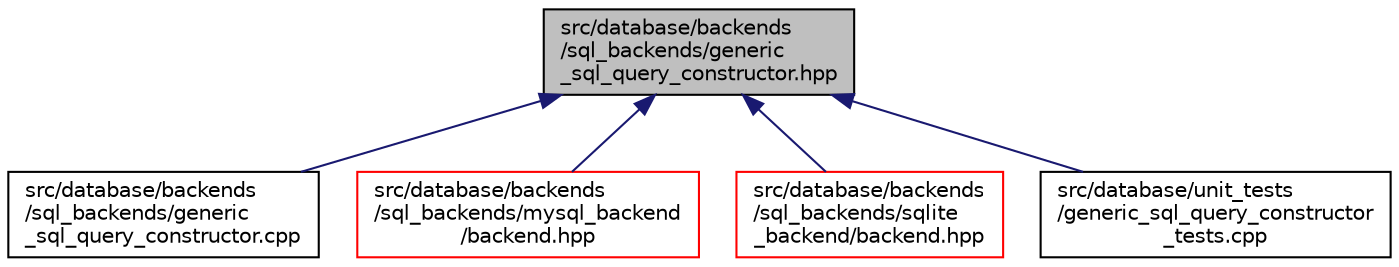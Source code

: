 digraph "src/database/backends/sql_backends/generic_sql_query_constructor.hpp"
{
 // LATEX_PDF_SIZE
  edge [fontname="Helvetica",fontsize="10",labelfontname="Helvetica",labelfontsize="10"];
  node [fontname="Helvetica",fontsize="10",shape=record];
  Node1 [label="src/database/backends\l/sql_backends/generic\l_sql_query_constructor.hpp",height=0.2,width=0.4,color="black", fillcolor="grey75", style="filled", fontcolor="black",tooltip=" "];
  Node1 -> Node2 [dir="back",color="midnightblue",fontsize="10",style="solid",fontname="Helvetica"];
  Node2 [label="src/database/backends\l/sql_backends/generic\l_sql_query_constructor.cpp",height=0.2,width=0.4,color="black", fillcolor="white", style="filled",URL="$generic__sql__query__constructor_8cpp.html",tooltip=" "];
  Node1 -> Node3 [dir="back",color="midnightblue",fontsize="10",style="solid",fontname="Helvetica"];
  Node3 [label="src/database/backends\l/sql_backends/mysql_backend\l/backend.hpp",height=0.2,width=0.4,color="red", fillcolor="white", style="filled",URL="$mysql__backend_2backend_8hpp.html",tooltip=" "];
  Node1 -> Node5 [dir="back",color="midnightblue",fontsize="10",style="solid",fontname="Helvetica"];
  Node5 [label="src/database/backends\l/sql_backends/sqlite\l_backend/backend.hpp",height=0.2,width=0.4,color="red", fillcolor="white", style="filled",URL="$sqlite__backend_2backend_8hpp.html",tooltip=" "];
  Node1 -> Node19 [dir="back",color="midnightblue",fontsize="10",style="solid",fontname="Helvetica"];
  Node19 [label="src/database/unit_tests\l/generic_sql_query_constructor\l_tests.cpp",height=0.2,width=0.4,color="black", fillcolor="white", style="filled",URL="$generic__sql__query__constructor__tests_8cpp.html",tooltip=" "];
}
